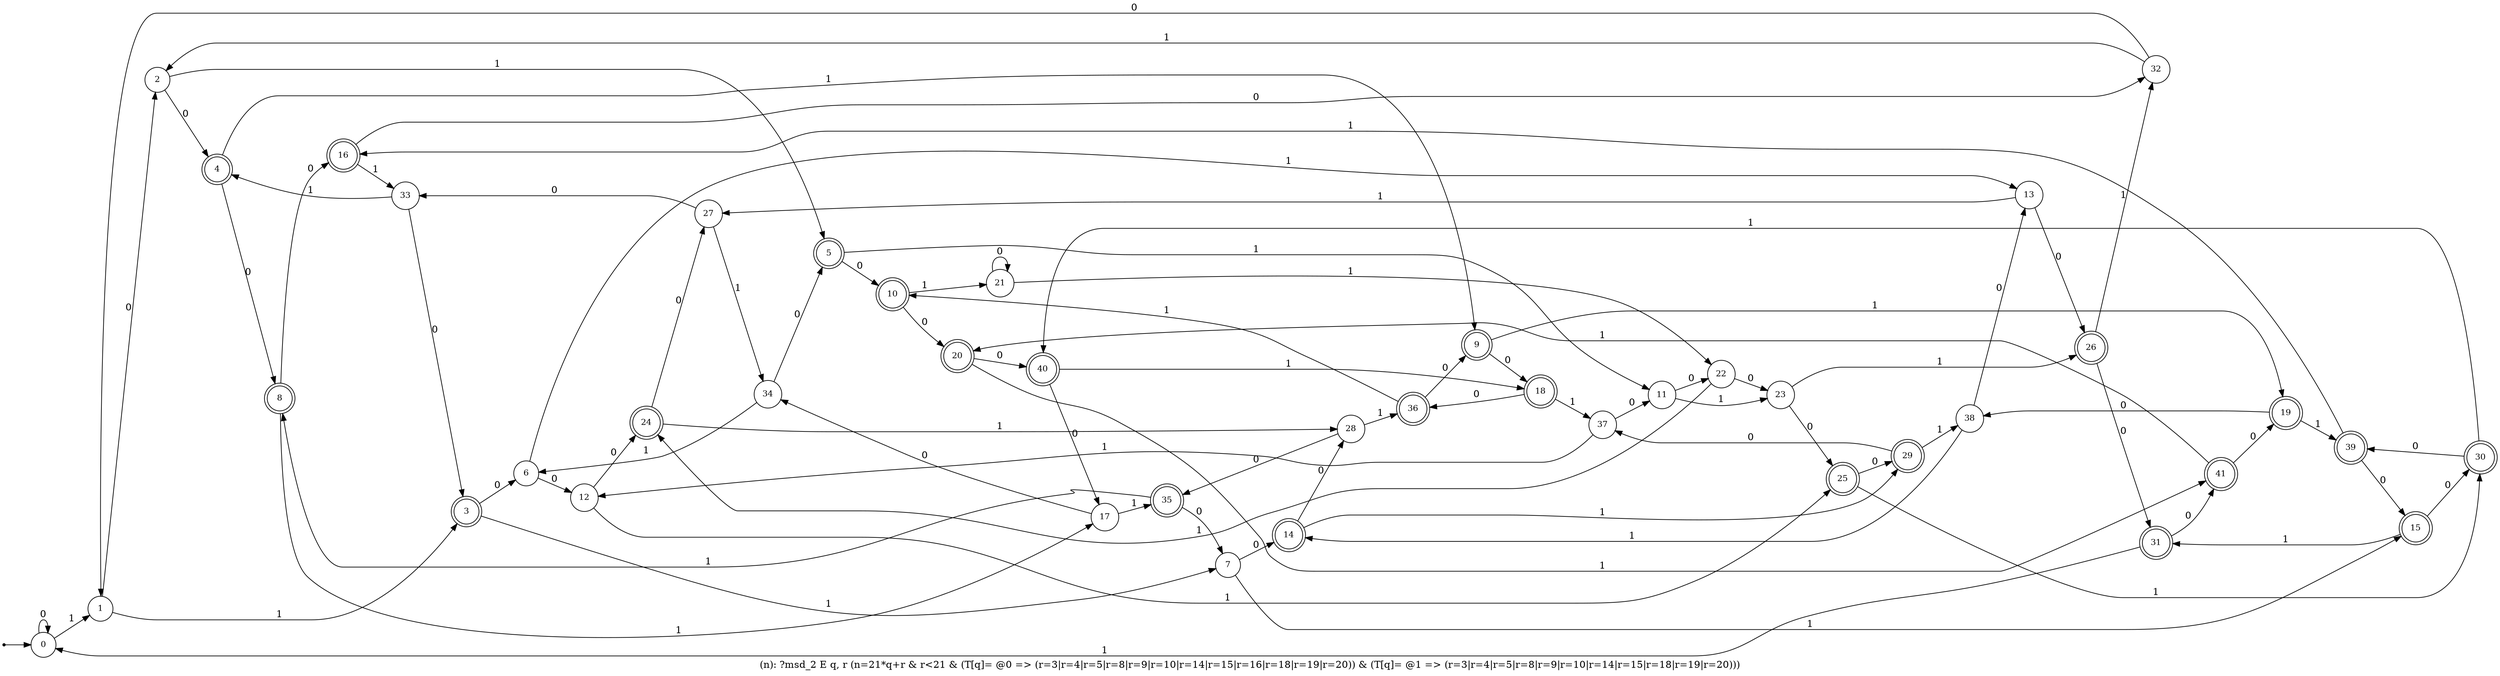 digraph G {
label = "(n): ?msd_2 E q, r (n=21*q+r & r<21 & (T[q]= @0 => (r=3|r=4|r=5|r=8|r=9|r=10|r=14|r=15|r=16|r=18|r=19|r=20)) & (T[q]= @1 => (r=3|r=4|r=5|r=8|r=9|r=10|r=14|r=15|r=18|r=19|r=20)))";
rankdir = LR;
node [shape = circle, label="0", fontsize=12]0;
node [shape = circle, label="1", fontsize=12]1;
node [shape = circle, label="2", fontsize=12]2;
node [shape = doublecircle, label="3", fontsize=12]3;
node [shape = doublecircle, label="4", fontsize=12]4;
node [shape = doublecircle, label="5", fontsize=12]5;
node [shape = circle, label="6", fontsize=12]6;
node [shape = circle, label="7", fontsize=12]7;
node [shape = doublecircle, label="8", fontsize=12]8;
node [shape = doublecircle, label="9", fontsize=12]9;
node [shape = doublecircle, label="10", fontsize=12]10;
node [shape = circle, label="11", fontsize=12]11;
node [shape = circle, label="12", fontsize=12]12;
node [shape = circle, label="13", fontsize=12]13;
node [shape = doublecircle, label="14", fontsize=12]14;
node [shape = doublecircle, label="15", fontsize=12]15;
node [shape = doublecircle, label="16", fontsize=12]16;
node [shape = circle, label="17", fontsize=12]17;
node [shape = doublecircle, label="18", fontsize=12]18;
node [shape = doublecircle, label="19", fontsize=12]19;
node [shape = doublecircle, label="20", fontsize=12]20;
node [shape = circle, label="21", fontsize=12]21;
node [shape = circle, label="22", fontsize=12]22;
node [shape = circle, label="23", fontsize=12]23;
node [shape = doublecircle, label="24", fontsize=12]24;
node [shape = doublecircle, label="25", fontsize=12]25;
node [shape = doublecircle, label="26", fontsize=12]26;
node [shape = circle, label="27", fontsize=12]27;
node [shape = circle, label="28", fontsize=12]28;
node [shape = doublecircle, label="29", fontsize=12]29;
node [shape = doublecircle, label="30", fontsize=12]30;
node [shape = doublecircle, label="31", fontsize=12]31;
node [shape = circle, label="32", fontsize=12]32;
node [shape = circle, label="33", fontsize=12]33;
node [shape = circle, label="34", fontsize=12]34;
node [shape = doublecircle, label="35", fontsize=12]35;
node [shape = doublecircle, label="36", fontsize=12]36;
node [shape = circle, label="37", fontsize=12]37;
node [shape = circle, label="38", fontsize=12]38;
node [shape = doublecircle, label="39", fontsize=12]39;
node [shape = doublecircle, label="40", fontsize=12]40;
node [shape = doublecircle, label="41", fontsize=12]41;
node [shape = point ]; qi
qi -> 0;
0 -> 0[ label = "0"];
0 -> 1[ label = "1"];
1 -> 2[ label = "0"];
1 -> 3[ label = "1"];
2 -> 4[ label = "0"];
2 -> 5[ label = "1"];
3 -> 6[ label = "0"];
3 -> 7[ label = "1"];
4 -> 8[ label = "0"];
4 -> 9[ label = "1"];
5 -> 10[ label = "0"];
5 -> 11[ label = "1"];
6 -> 12[ label = "0"];
6 -> 13[ label = "1"];
7 -> 14[ label = "0"];
7 -> 15[ label = "1"];
8 -> 16[ label = "0"];
8 -> 17[ label = "1"];
9 -> 18[ label = "0"];
9 -> 19[ label = "1"];
10 -> 20[ label = "0"];
10 -> 21[ label = "1"];
11 -> 22[ label = "0"];
11 -> 23[ label = "1"];
12 -> 24[ label = "0"];
12 -> 25[ label = "1"];
13 -> 26[ label = "0"];
13 -> 27[ label = "1"];
14 -> 28[ label = "0"];
14 -> 29[ label = "1"];
15 -> 30[ label = "0"];
15 -> 31[ label = "1"];
16 -> 32[ label = "0"];
16 -> 33[ label = "1"];
17 -> 34[ label = "0"];
17 -> 35[ label = "1"];
18 -> 36[ label = "0"];
18 -> 37[ label = "1"];
19 -> 38[ label = "0"];
19 -> 39[ label = "1"];
20 -> 40[ label = "0"];
20 -> 41[ label = "1"];
21 -> 21[ label = "0"];
21 -> 22[ label = "1"];
22 -> 23[ label = "0"];
22 -> 24[ label = "1"];
23 -> 25[ label = "0"];
23 -> 26[ label = "1"];
24 -> 27[ label = "0"];
24 -> 28[ label = "1"];
25 -> 29[ label = "0"];
25 -> 30[ label = "1"];
26 -> 31[ label = "0"];
26 -> 32[ label = "1"];
27 -> 33[ label = "0"];
27 -> 34[ label = "1"];
28 -> 35[ label = "0"];
28 -> 36[ label = "1"];
29 -> 37[ label = "0"];
29 -> 38[ label = "1"];
30 -> 39[ label = "0"];
30 -> 40[ label = "1"];
31 -> 0[ label = "1"];
31 -> 41[ label = "0"];
32 -> 1[ label = "0"];
32 -> 2[ label = "1"];
33 -> 3[ label = "0"];
33 -> 4[ label = "1"];
34 -> 5[ label = "0"];
34 -> 6[ label = "1"];
35 -> 7[ label = "0"];
35 -> 8[ label = "1"];
36 -> 9[ label = "0"];
36 -> 10[ label = "1"];
37 -> 11[ label = "0"];
37 -> 12[ label = "1"];
38 -> 13[ label = "0"];
38 -> 14[ label = "1"];
39 -> 15[ label = "0"];
39 -> 16[ label = "1"];
40 -> 17[ label = "0"];
40 -> 18[ label = "1"];
41 -> 19[ label = "0"];
41 -> 20[ label = "1"];
}
